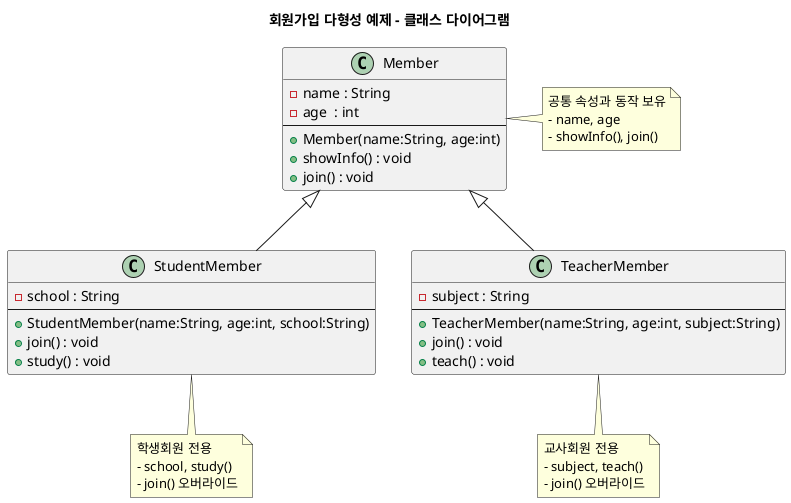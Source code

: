 @startuml
title 회원가입 다형성 예제 - 클래스 다이어그램

class Member {
  - name : String
  - age  : int
  --
  + Member(name:String, age:int)
  + showInfo() : void
  + join() : void
}

class StudentMember {
  - school : String
  --
  + StudentMember(name:String, age:int, school:String)
  + join() : void
  + study() : void
}

class TeacherMember {
  - subject : String
  --
  + TeacherMember(name:String, age:int, subject:String)
  + join() : void
  + teach() : void
}

Member <|-- StudentMember
Member <|-- TeacherMember

note right of Member
공통 속성과 동작 보유
- name, age
- showInfo(), join()
end note

note bottom of StudentMember
학생회원 전용
- school, study()
- join() 오버라이드
end note

note bottom of TeacherMember
교사회원 전용
- subject, teach()
- join() 오버라이드
end note
@enduml
